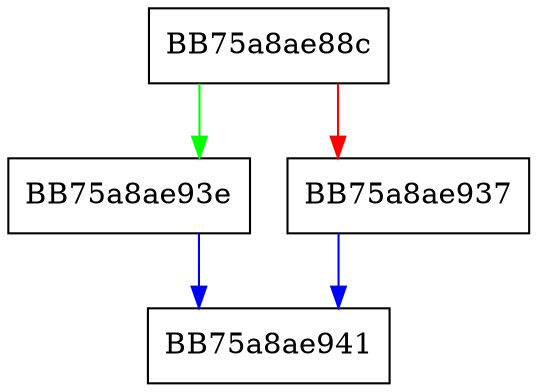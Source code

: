 digraph SandboxNotifyHipsEvent {
  node [shape="box"];
  graph [splines=ortho];
  BB75a8ae88c -> BB75a8ae93e [color="green"];
  BB75a8ae88c -> BB75a8ae937 [color="red"];
  BB75a8ae937 -> BB75a8ae941 [color="blue"];
  BB75a8ae93e -> BB75a8ae941 [color="blue"];
}